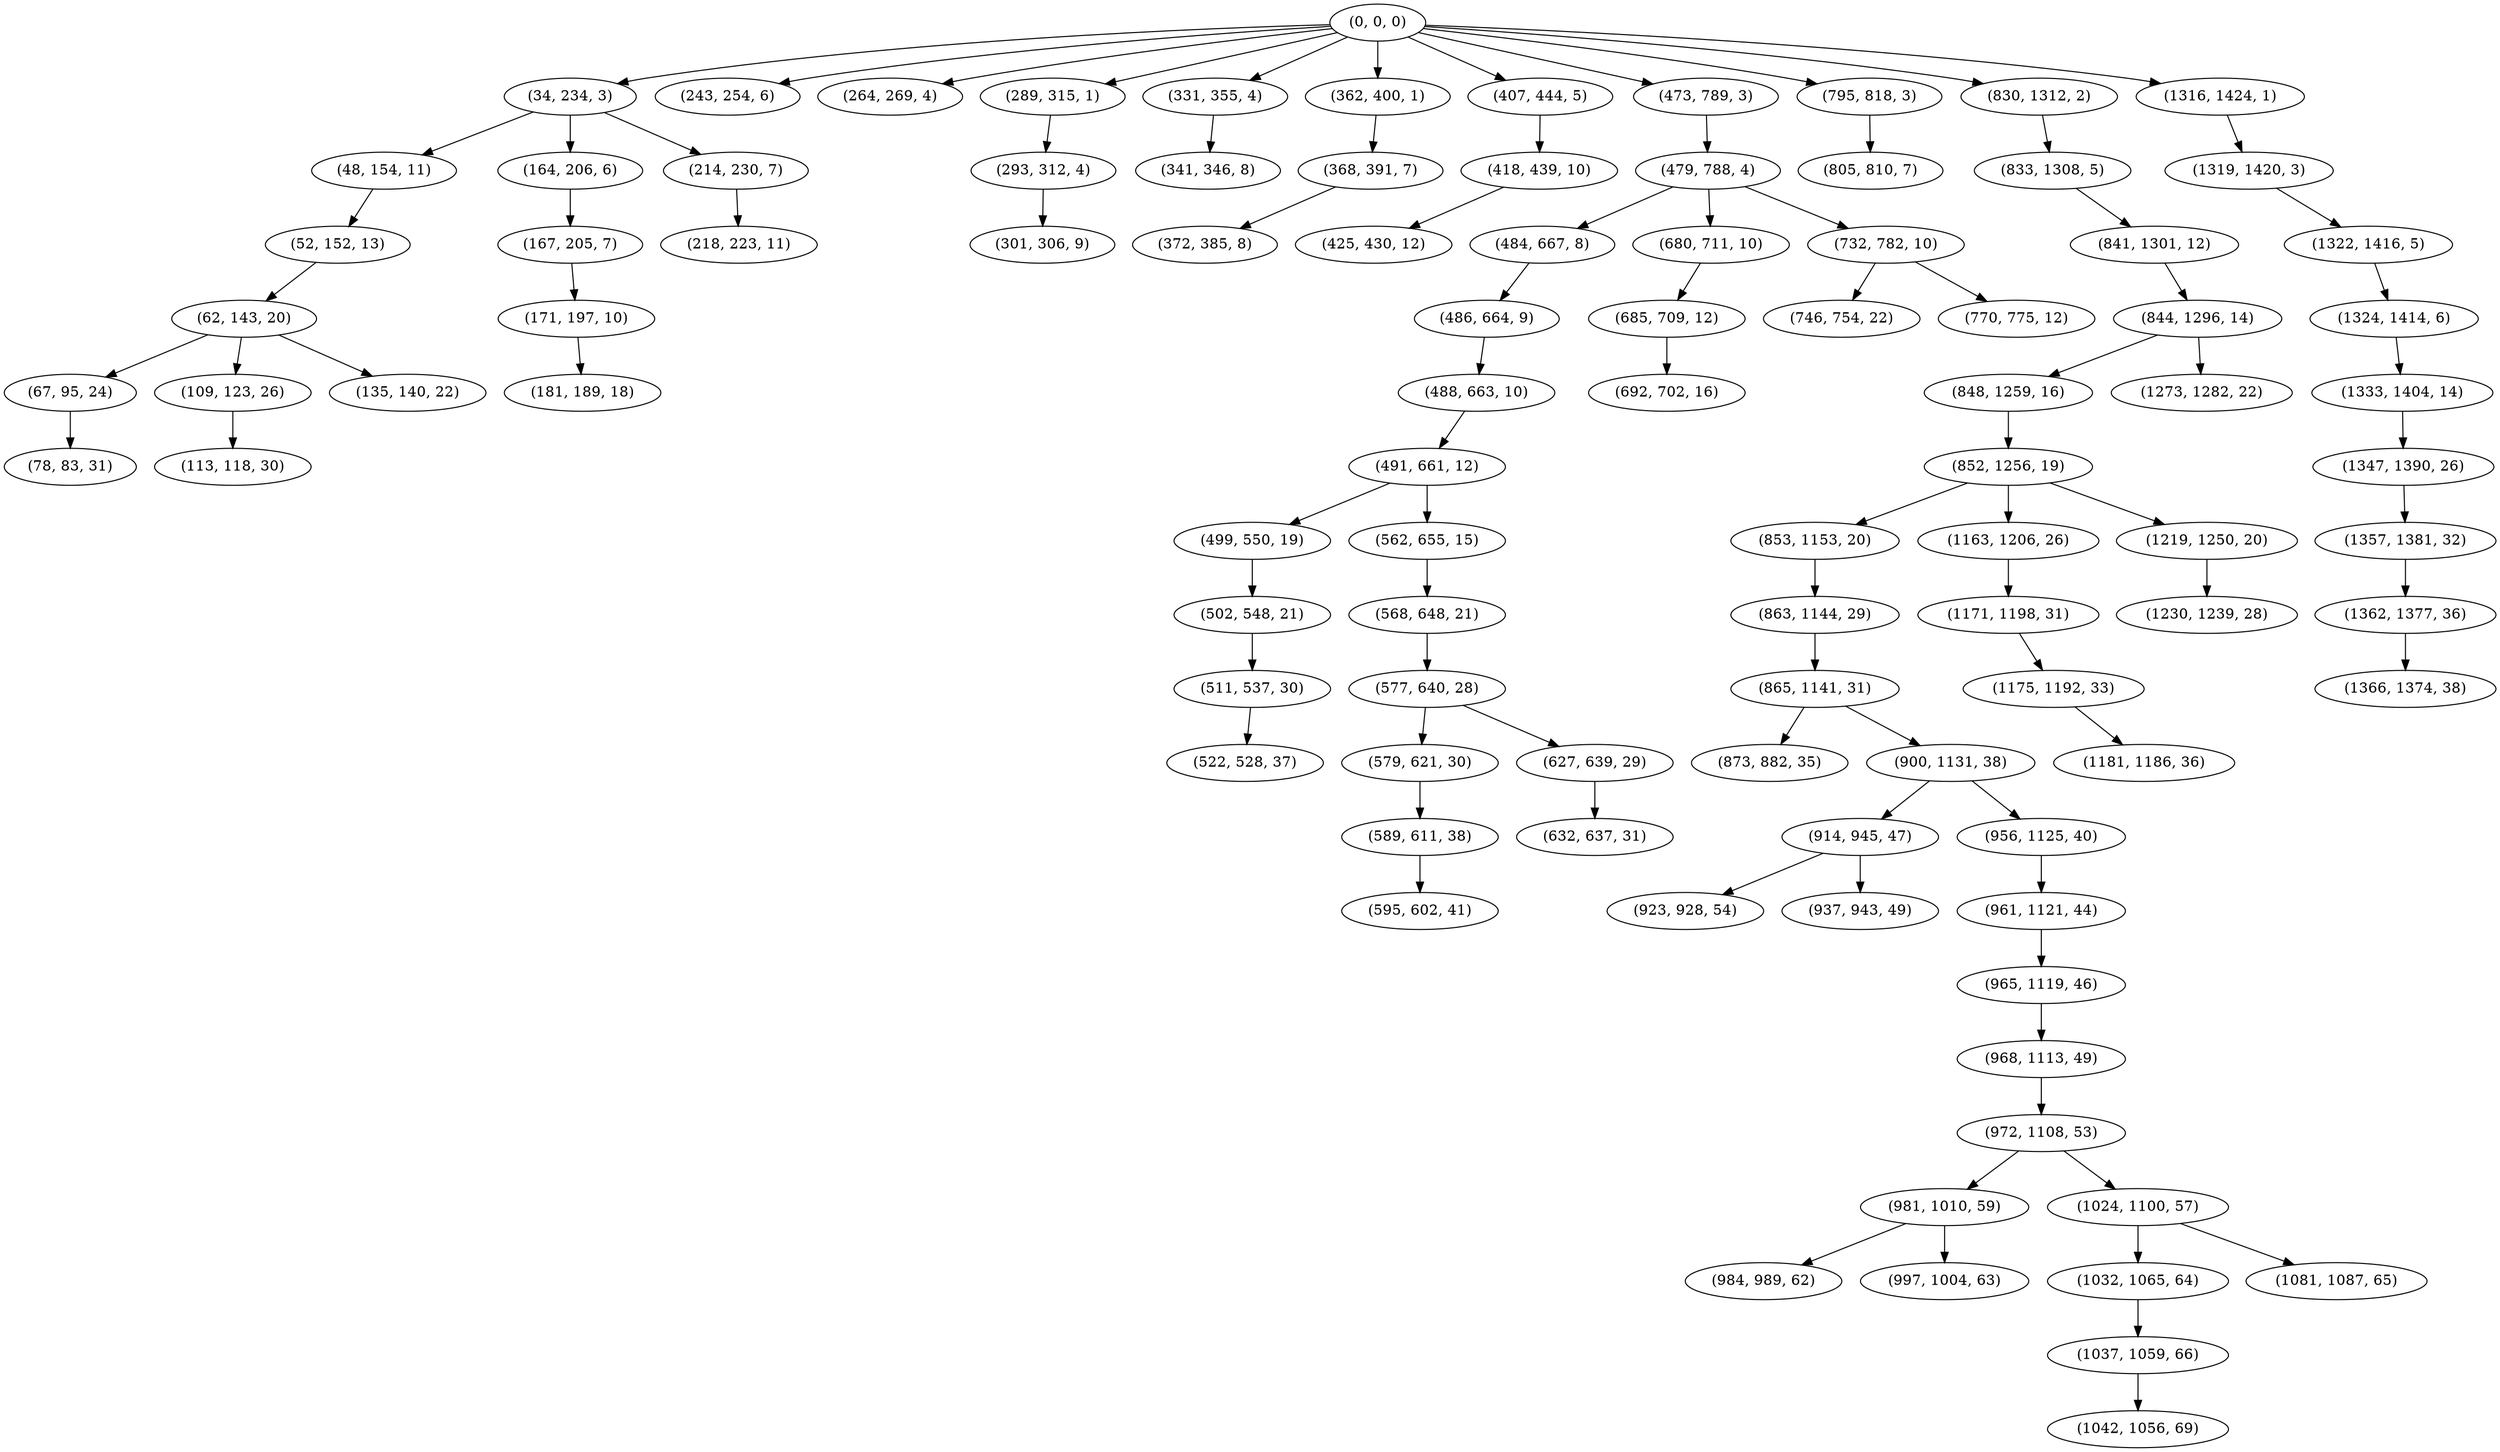 digraph tree {
    "(0, 0, 0)";
    "(34, 234, 3)";
    "(48, 154, 11)";
    "(52, 152, 13)";
    "(62, 143, 20)";
    "(67, 95, 24)";
    "(78, 83, 31)";
    "(109, 123, 26)";
    "(113, 118, 30)";
    "(135, 140, 22)";
    "(164, 206, 6)";
    "(167, 205, 7)";
    "(171, 197, 10)";
    "(181, 189, 18)";
    "(214, 230, 7)";
    "(218, 223, 11)";
    "(243, 254, 6)";
    "(264, 269, 4)";
    "(289, 315, 1)";
    "(293, 312, 4)";
    "(301, 306, 9)";
    "(331, 355, 4)";
    "(341, 346, 8)";
    "(362, 400, 1)";
    "(368, 391, 7)";
    "(372, 385, 8)";
    "(407, 444, 5)";
    "(418, 439, 10)";
    "(425, 430, 12)";
    "(473, 789, 3)";
    "(479, 788, 4)";
    "(484, 667, 8)";
    "(486, 664, 9)";
    "(488, 663, 10)";
    "(491, 661, 12)";
    "(499, 550, 19)";
    "(502, 548, 21)";
    "(511, 537, 30)";
    "(522, 528, 37)";
    "(562, 655, 15)";
    "(568, 648, 21)";
    "(577, 640, 28)";
    "(579, 621, 30)";
    "(589, 611, 38)";
    "(595, 602, 41)";
    "(627, 639, 29)";
    "(632, 637, 31)";
    "(680, 711, 10)";
    "(685, 709, 12)";
    "(692, 702, 16)";
    "(732, 782, 10)";
    "(746, 754, 22)";
    "(770, 775, 12)";
    "(795, 818, 3)";
    "(805, 810, 7)";
    "(830, 1312, 2)";
    "(833, 1308, 5)";
    "(841, 1301, 12)";
    "(844, 1296, 14)";
    "(848, 1259, 16)";
    "(852, 1256, 19)";
    "(853, 1153, 20)";
    "(863, 1144, 29)";
    "(865, 1141, 31)";
    "(873, 882, 35)";
    "(900, 1131, 38)";
    "(914, 945, 47)";
    "(923, 928, 54)";
    "(937, 943, 49)";
    "(956, 1125, 40)";
    "(961, 1121, 44)";
    "(965, 1119, 46)";
    "(968, 1113, 49)";
    "(972, 1108, 53)";
    "(981, 1010, 59)";
    "(984, 989, 62)";
    "(997, 1004, 63)";
    "(1024, 1100, 57)";
    "(1032, 1065, 64)";
    "(1037, 1059, 66)";
    "(1042, 1056, 69)";
    "(1081, 1087, 65)";
    "(1163, 1206, 26)";
    "(1171, 1198, 31)";
    "(1175, 1192, 33)";
    "(1181, 1186, 36)";
    "(1219, 1250, 20)";
    "(1230, 1239, 28)";
    "(1273, 1282, 22)";
    "(1316, 1424, 1)";
    "(1319, 1420, 3)";
    "(1322, 1416, 5)";
    "(1324, 1414, 6)";
    "(1333, 1404, 14)";
    "(1347, 1390, 26)";
    "(1357, 1381, 32)";
    "(1362, 1377, 36)";
    "(1366, 1374, 38)";
    "(0, 0, 0)" -> "(34, 234, 3)";
    "(0, 0, 0)" -> "(243, 254, 6)";
    "(0, 0, 0)" -> "(264, 269, 4)";
    "(0, 0, 0)" -> "(289, 315, 1)";
    "(0, 0, 0)" -> "(331, 355, 4)";
    "(0, 0, 0)" -> "(362, 400, 1)";
    "(0, 0, 0)" -> "(407, 444, 5)";
    "(0, 0, 0)" -> "(473, 789, 3)";
    "(0, 0, 0)" -> "(795, 818, 3)";
    "(0, 0, 0)" -> "(830, 1312, 2)";
    "(0, 0, 0)" -> "(1316, 1424, 1)";
    "(34, 234, 3)" -> "(48, 154, 11)";
    "(34, 234, 3)" -> "(164, 206, 6)";
    "(34, 234, 3)" -> "(214, 230, 7)";
    "(48, 154, 11)" -> "(52, 152, 13)";
    "(52, 152, 13)" -> "(62, 143, 20)";
    "(62, 143, 20)" -> "(67, 95, 24)";
    "(62, 143, 20)" -> "(109, 123, 26)";
    "(62, 143, 20)" -> "(135, 140, 22)";
    "(67, 95, 24)" -> "(78, 83, 31)";
    "(109, 123, 26)" -> "(113, 118, 30)";
    "(164, 206, 6)" -> "(167, 205, 7)";
    "(167, 205, 7)" -> "(171, 197, 10)";
    "(171, 197, 10)" -> "(181, 189, 18)";
    "(214, 230, 7)" -> "(218, 223, 11)";
    "(289, 315, 1)" -> "(293, 312, 4)";
    "(293, 312, 4)" -> "(301, 306, 9)";
    "(331, 355, 4)" -> "(341, 346, 8)";
    "(362, 400, 1)" -> "(368, 391, 7)";
    "(368, 391, 7)" -> "(372, 385, 8)";
    "(407, 444, 5)" -> "(418, 439, 10)";
    "(418, 439, 10)" -> "(425, 430, 12)";
    "(473, 789, 3)" -> "(479, 788, 4)";
    "(479, 788, 4)" -> "(484, 667, 8)";
    "(479, 788, 4)" -> "(680, 711, 10)";
    "(479, 788, 4)" -> "(732, 782, 10)";
    "(484, 667, 8)" -> "(486, 664, 9)";
    "(486, 664, 9)" -> "(488, 663, 10)";
    "(488, 663, 10)" -> "(491, 661, 12)";
    "(491, 661, 12)" -> "(499, 550, 19)";
    "(491, 661, 12)" -> "(562, 655, 15)";
    "(499, 550, 19)" -> "(502, 548, 21)";
    "(502, 548, 21)" -> "(511, 537, 30)";
    "(511, 537, 30)" -> "(522, 528, 37)";
    "(562, 655, 15)" -> "(568, 648, 21)";
    "(568, 648, 21)" -> "(577, 640, 28)";
    "(577, 640, 28)" -> "(579, 621, 30)";
    "(577, 640, 28)" -> "(627, 639, 29)";
    "(579, 621, 30)" -> "(589, 611, 38)";
    "(589, 611, 38)" -> "(595, 602, 41)";
    "(627, 639, 29)" -> "(632, 637, 31)";
    "(680, 711, 10)" -> "(685, 709, 12)";
    "(685, 709, 12)" -> "(692, 702, 16)";
    "(732, 782, 10)" -> "(746, 754, 22)";
    "(732, 782, 10)" -> "(770, 775, 12)";
    "(795, 818, 3)" -> "(805, 810, 7)";
    "(830, 1312, 2)" -> "(833, 1308, 5)";
    "(833, 1308, 5)" -> "(841, 1301, 12)";
    "(841, 1301, 12)" -> "(844, 1296, 14)";
    "(844, 1296, 14)" -> "(848, 1259, 16)";
    "(844, 1296, 14)" -> "(1273, 1282, 22)";
    "(848, 1259, 16)" -> "(852, 1256, 19)";
    "(852, 1256, 19)" -> "(853, 1153, 20)";
    "(852, 1256, 19)" -> "(1163, 1206, 26)";
    "(852, 1256, 19)" -> "(1219, 1250, 20)";
    "(853, 1153, 20)" -> "(863, 1144, 29)";
    "(863, 1144, 29)" -> "(865, 1141, 31)";
    "(865, 1141, 31)" -> "(873, 882, 35)";
    "(865, 1141, 31)" -> "(900, 1131, 38)";
    "(900, 1131, 38)" -> "(914, 945, 47)";
    "(900, 1131, 38)" -> "(956, 1125, 40)";
    "(914, 945, 47)" -> "(923, 928, 54)";
    "(914, 945, 47)" -> "(937, 943, 49)";
    "(956, 1125, 40)" -> "(961, 1121, 44)";
    "(961, 1121, 44)" -> "(965, 1119, 46)";
    "(965, 1119, 46)" -> "(968, 1113, 49)";
    "(968, 1113, 49)" -> "(972, 1108, 53)";
    "(972, 1108, 53)" -> "(981, 1010, 59)";
    "(972, 1108, 53)" -> "(1024, 1100, 57)";
    "(981, 1010, 59)" -> "(984, 989, 62)";
    "(981, 1010, 59)" -> "(997, 1004, 63)";
    "(1024, 1100, 57)" -> "(1032, 1065, 64)";
    "(1024, 1100, 57)" -> "(1081, 1087, 65)";
    "(1032, 1065, 64)" -> "(1037, 1059, 66)";
    "(1037, 1059, 66)" -> "(1042, 1056, 69)";
    "(1163, 1206, 26)" -> "(1171, 1198, 31)";
    "(1171, 1198, 31)" -> "(1175, 1192, 33)";
    "(1175, 1192, 33)" -> "(1181, 1186, 36)";
    "(1219, 1250, 20)" -> "(1230, 1239, 28)";
    "(1316, 1424, 1)" -> "(1319, 1420, 3)";
    "(1319, 1420, 3)" -> "(1322, 1416, 5)";
    "(1322, 1416, 5)" -> "(1324, 1414, 6)";
    "(1324, 1414, 6)" -> "(1333, 1404, 14)";
    "(1333, 1404, 14)" -> "(1347, 1390, 26)";
    "(1347, 1390, 26)" -> "(1357, 1381, 32)";
    "(1357, 1381, 32)" -> "(1362, 1377, 36)";
    "(1362, 1377, 36)" -> "(1366, 1374, 38)";
}
